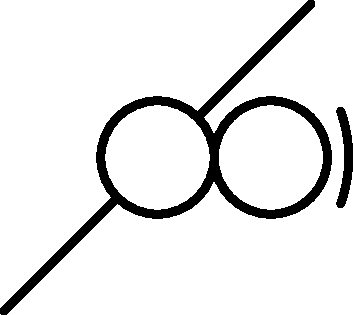 import graph;
unitsize(1cm);
currentpen += 4;
real ray_length = 2*sqrt(2);
real pulse_radius = 1;

// Pulsar
path pulsi = circle((0, 0), pulse_radius);
draw(pulsi);

// North east ray
pair ne_ray_start = pulse_radius*dir(45);
path ne_ray = ne_ray_start -- ne_ray_start+ray_length*dir(45);
draw(ne_ray);

// South west ray
pair sw_ray_start =  pulse_radius*dir(-135);
path sw_ray = sw_ray_start -- sw_ray_start+ray_length*dir(-135);
draw(sw_ray);

// Companion
pair companion_center =  (2*pulse_radius, 0);
path companion = circle(companion_center, pulse_radius);
draw(companion);

// Wave
draw(arc((pulse_radius, 0), 2.375*pulse_radius, -20, 20));
